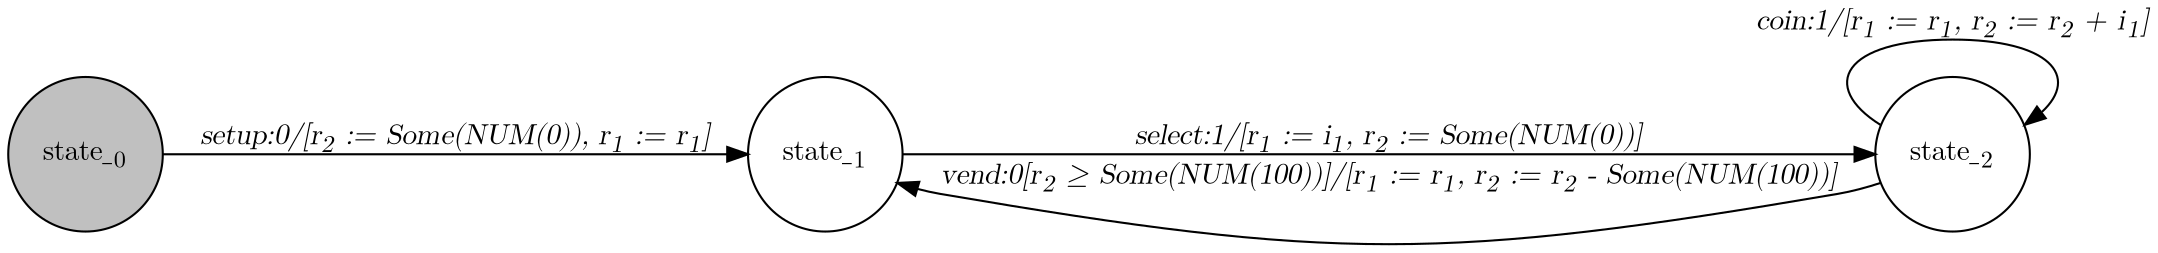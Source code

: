 digraph Drinks_Machine_Payforward{
   graph [rankdir="LR", fontname="Latin Modern Math"];
   node [color="black", fillcolor="white", shape="circle", style="filled", fontname="Latin Modern Math"];
   edge [fontname="Latin Modern Math"];

   State_0[fillcolor="gray", label=<state_<sub>0</sub>>];
   State_1[label=<state_<sub>1</sub>>];
   State_2[label=<state_<sub>2</sub>>];

   State_1->State_2[label=<<i>select:1/&#91;r<sub>1</sub> := i<sub>1</sub>, r<sub>2</sub> := Some(NUM(0))&#93;</i>>];
   State_2->State_2[label=<<i>coin:1/&#91;r<sub>1</sub> := r<sub>1</sub>, r<sub>2</sub> := r<sub>2</sub> + i<sub>1</sub>&#93;</i>>];
   State_0->State_1[label=<<i>setup:0/&#91;r<sub>2</sub> := Some(NUM(0)), r<sub>1</sub> := r<sub>1</sub>&#93;</i>>];
   State_2->State_1[label=<<i>vend:0&#91;r<sub>2</sub> &ge; Some(NUM(100))&#93;/&#91;r<sub>1</sub> := r<sub>1</sub>, r<sub>2</sub> := r<sub>2</sub> - Some(NUM(100))&#93;</i>>];
}
